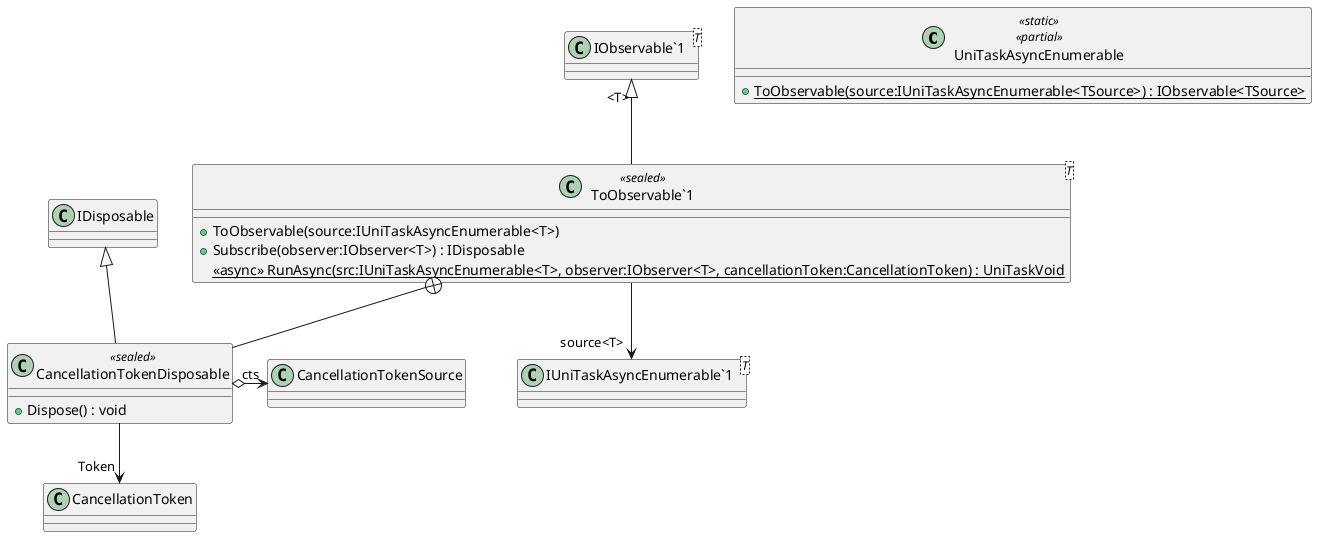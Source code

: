 @startuml
class UniTaskAsyncEnumerable <<static>> <<partial>> {
    + {static} ToObservable(source:IUniTaskAsyncEnumerable<TSource>) : IObservable<TSource>
}
class "ToObservable`1"<T> <<sealed>> {
    + ToObservable(source:IUniTaskAsyncEnumerable<T>)
    + Subscribe(observer:IObserver<T>) : IDisposable
    {static} <<async>> RunAsync(src:IUniTaskAsyncEnumerable<T>, observer:IObserver<T>, cancellationToken:CancellationToken) : UniTaskVoid
}
class "IObservable`1"<T> {
}
class "IUniTaskAsyncEnumerable`1"<T> {
}
class CancellationTokenDisposable <<sealed>> {
    + Dispose() : void
}
"IObservable`1" "<T>" <|-- "ToObservable`1"
"ToObservable`1" --> "source<T>" "IUniTaskAsyncEnumerable`1"
"ToObservable`1" +-- CancellationTokenDisposable
IDisposable <|-- CancellationTokenDisposable
CancellationTokenDisposable o-> "cts" CancellationTokenSource
CancellationTokenDisposable --> "Token" CancellationToken
@enduml

